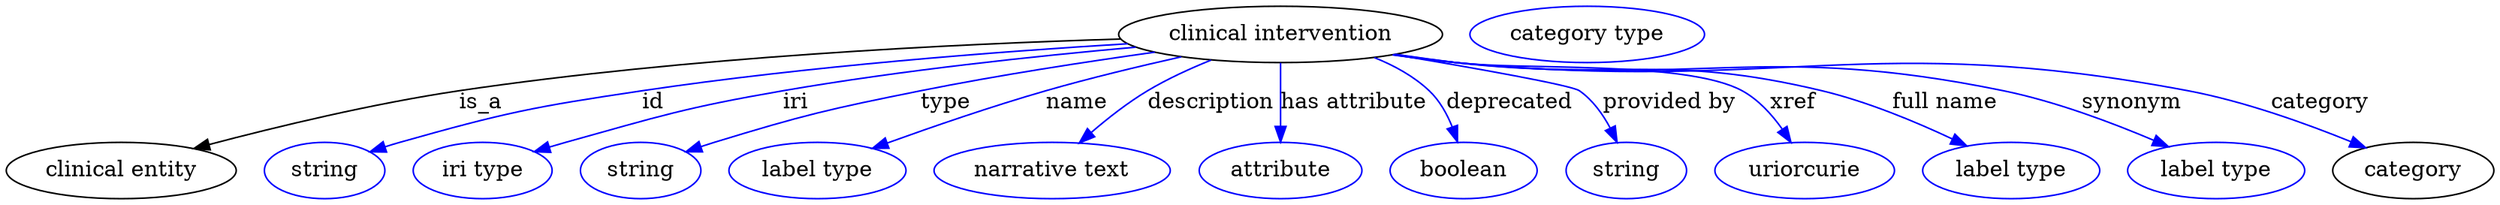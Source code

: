 digraph {
	graph [bb="0,0,1587.8,123"];
	node [label="\N"];
	"clinical intervention"	[height=0.5,
		label="clinical intervention",
		pos="812.44,105",
		width=2.8706];
	"clinical entity"	[height=0.5,
		pos="73.443,18",
		width=2.0401];
	"clinical intervention" -> "clinical entity"	[label=is_a,
		lp="303.44,61.5",
		pos="e,119.8,32.01 710.2,102.01 604.39,98.812 434.6,90.515 289.44,69 234.51,60.858 172.9,46.015 129.58,34.608"];
	id	[color=blue,
		height=0.5,
		label=string,
		pos="203.44,18",
		width=1.0652];
	"clinical intervention" -> id	[color=blue,
		label=id,
		lp="413.44,61.5",
		pos="e,232.44,29.954 714.84,98.984 632.35,93.934 511.23,84.61 406.44,69 336.78,58.622 319.23,55.131 251.44,36 248.34,35.124 245.14,34.151 \
241.95,33.129",
		style=solid];
	iri	[color=blue,
		height=0.5,
		label="iri type",
		pos="304.44,18",
		width=1.2277];
	"clinical intervention" -> iri	[color=blue,
		label=iri,
		lp="503.44,61.5",
		pos="e,337.75,29.879 720.11,96.908 656.63,91.275 570.57,82.142 495.44,69 433.75,58.208 418.79,52.747 358.44,36 354.87,35.009 351.18,33.941 \
347.48,32.84",
		style=solid];
	type	[color=blue,
		height=0.5,
		label=string,
		pos="405.44,18",
		width=1.0652];
	"clinical intervention" -> type	[color=blue,
		label=type,
		lp="599.44,61.5",
		pos="e,434.37,29.979 732.1,93.627 688.03,87.458 632.53,78.909 583.44,69 524.59,57.118 509.86,53.566 452.44,36 449.68,35.155 446.84,34.243 \
444,33.294",
		style=solid];
	name	[color=blue,
		height=0.5,
		label="label type",
		pos="518.44,18",
		width=1.5707];
	"clinical intervention" -> name	[color=blue,
		label=name,
		lp="683.44,61.5",
		pos="e,553.58,32.237 749.37,90.671 722.7,84.651 691.4,77.08 663.44,69 629.46,59.177 591.7,46.086 563.24,35.763",
		style=solid];
	description	[color=blue,
		height=0.5,
		label="narrative text",
		pos="668.44,18",
		width=2.0943];
	"clinical intervention" -> description	[color=blue,
		label=description,
		lp="768.94,61.5",
		pos="e,685.49,35.594 768.5,88.585 755.22,83.171 740.87,76.532 728.44,69 715.97,61.441 703.38,51.405 692.98,42.309",
		style=solid];
	"has attribute"	[color=blue,
		height=0.5,
		label=attribute,
		pos="813.44,18",
		width=1.4443];
	"clinical intervention" -> "has attribute"	[color=blue,
		label="has attribute",
		lp="860.44,61.5",
		pos="e,813.24,36.175 812.65,86.799 812.78,75.163 812.97,59.548 813.12,46.237",
		style=solid];
	deprecated	[color=blue,
		height=0.5,
		label=boolean,
		pos="930.44,18",
		width=1.2999];
	"clinical intervention" -> deprecated	[color=blue,
		label=deprecated,
		lp="958.94,61.5",
		pos="e,926.16,36.321 872.26,90.072 884.95,85.017 897.51,78.189 907.44,69 914.2,62.752 919.13,54.128 922.65,45.8",
		style=solid];
	"provided by"	[color=blue,
		height=0.5,
		label=string,
		pos="1033.4,18",
		width=1.0652];
	"clinical intervention" -> "provided by"	[color=blue,
		label="provided by",
		lp="1060.9,61.5",
		pos="e,1027.5,36.006 884.86,92.152 936.76,83.432 998.38,72.509 1003.4,69 1011.9,63.158 1018.3,54.106 1023.1,45.3",
		style=solid];
	xref	[color=blue,
		height=0.5,
		label=uriorcurie,
		pos="1147.4,18",
		width=1.5887];
	"clinical intervention" -> xref	[color=blue,
		label=xref,
		lp="1139.9,61.5",
		pos="e,1138.7,35.924 885.87,92.291 898.71,90.404 911.95,88.561 924.44,87 964.99,81.932 1071.5,88.485 1107.4,69 1117.8,63.376 1126.5,53.826 \
1133,44.57",
		style=solid];
	"full name"	[color=blue,
		height=0.5,
		label="label type",
		pos="1279.4,18",
		width=1.5707];
	"clinical intervention" -> "full name"	[color=blue,
		label="full name",
		lp="1236.9,61.5",
		pos="e,1251,33.782 885.24,92.154 898.27,90.26 911.74,88.45 924.44,87 1028.1,75.165 1057,93.217 1158.4,69 1187.4,62.089 1218.4,49.164 \
1241.8,38.187",
		style=solid];
	synonym	[color=blue,
		height=0.5,
		label="label type",
		pos="1410.4,18",
		width=1.5707];
	"clinical intervention" -> synonym	[color=blue,
		label=synonym,
		lp="1356.4,61.5",
		pos="e,1379.9,33.256 884.31,92.013 897.62,90.1 911.43,88.319 924.44,87 1079.4,71.293 1121.8,100.23 1274.4,69 1307.8,62.173 1343.9,48.584 \
1370.5,37.294",
		style=solid];
	category	[height=0.5,
		pos="1536.4,18",
		width=1.4263];
	"clinical intervention" -> category	[color=blue,
		label=category,
		lp="1476.9,61.5",
		pos="e,1506,32.543 883.69,91.961 897.19,90.027 911.23,88.253 924.44,87 1131.7,67.351 1187.9,107.56 1392.4,69 1428.6,62.181 1468,48.01 \
1496.4,36.49",
		style=solid];
	"named thing_category"	[color=blue,
		height=0.5,
		label="category type",
		pos="1008.4,105",
		width=2.0762];
}
